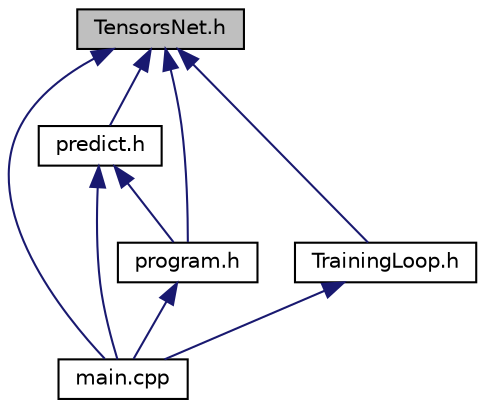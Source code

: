 digraph "TensorsNet.h"
{
 // LATEX_PDF_SIZE
  edge [fontname="Helvetica",fontsize="10",labelfontname="Helvetica",labelfontsize="10"];
  node [fontname="Helvetica",fontsize="10",shape=record];
  Node1 [label="TensorsNet.h",height=0.2,width=0.4,color="black", fillcolor="grey75", style="filled", fontcolor="black",tooltip="Заголовочный файл для класса модели нейросети"];
  Node1 -> Node2 [dir="back",color="midnightblue",fontsize="10",style="solid"];
  Node2 [label="main.cpp",height=0.2,width=0.4,color="black", fillcolor="white", style="filled",URL="$main_8cpp.html",tooltip="Основной файл программы для обучения нейронной сети и запуска приложения для рисования."];
  Node1 -> Node3 [dir="back",color="midnightblue",fontsize="10",style="solid"];
  Node3 [label="predict.h",height=0.2,width=0.4,color="black", fillcolor="white", style="filled",URL="$predict_8h.html",tooltip="Заголовочный файл для функций, которые обеспечивают предсказание модели."];
  Node3 -> Node2 [dir="back",color="midnightblue",fontsize="10",style="solid"];
  Node3 -> Node4 [dir="back",color="midnightblue",fontsize="10",style="solid"];
  Node4 [label="program.h",height=0.2,width=0.4,color="black", fillcolor="white", style="filled",URL="$program_8h.html",tooltip="Заголовочный файл для класса PaintApp, который реализует приложение для рисования и распознавания циф..."];
  Node4 -> Node2 [dir="back",color="midnightblue",fontsize="10",style="solid"];
  Node1 -> Node4 [dir="back",color="midnightblue",fontsize="10",style="solid"];
  Node1 -> Node5 [dir="back",color="midnightblue",fontsize="10",style="solid"];
  Node5 [label="TrainingLoop.h",height=0.2,width=0.4,color="black", fillcolor="white", style="filled",URL="$TrainingLoop_8h.html",tooltip="Заголовочный файл для функций, обучающих нейросеть."];
  Node5 -> Node2 [dir="back",color="midnightblue",fontsize="10",style="solid"];
}
